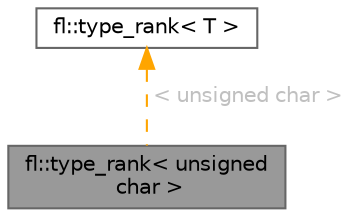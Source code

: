 digraph "fl::type_rank&lt; unsigned char &gt;"
{
 // INTERACTIVE_SVG=YES
 // LATEX_PDF_SIZE
  bgcolor="transparent";
  edge [fontname=Helvetica,fontsize=10,labelfontname=Helvetica,labelfontsize=10];
  node [fontname=Helvetica,fontsize=10,shape=box,height=0.2,width=0.4];
  Node1 [id="Node000001",label="fl::type_rank\< unsigned\l char \>",height=0.2,width=0.4,color="gray40", fillcolor="grey60", style="filled", fontcolor="black",tooltip=" "];
  Node2 -> Node1 [id="edge1_Node000001_Node000002",dir="back",color="orange",style="dashed",tooltip=" ",label=" \< unsigned char \>",fontcolor="grey" ];
  Node2 [id="Node000002",label="fl::type_rank\< T \>",height=0.2,width=0.4,color="gray40", fillcolor="white", style="filled",URL="$d3/dc4/structfl_1_1type__rank.html",tooltip=" "];
}
